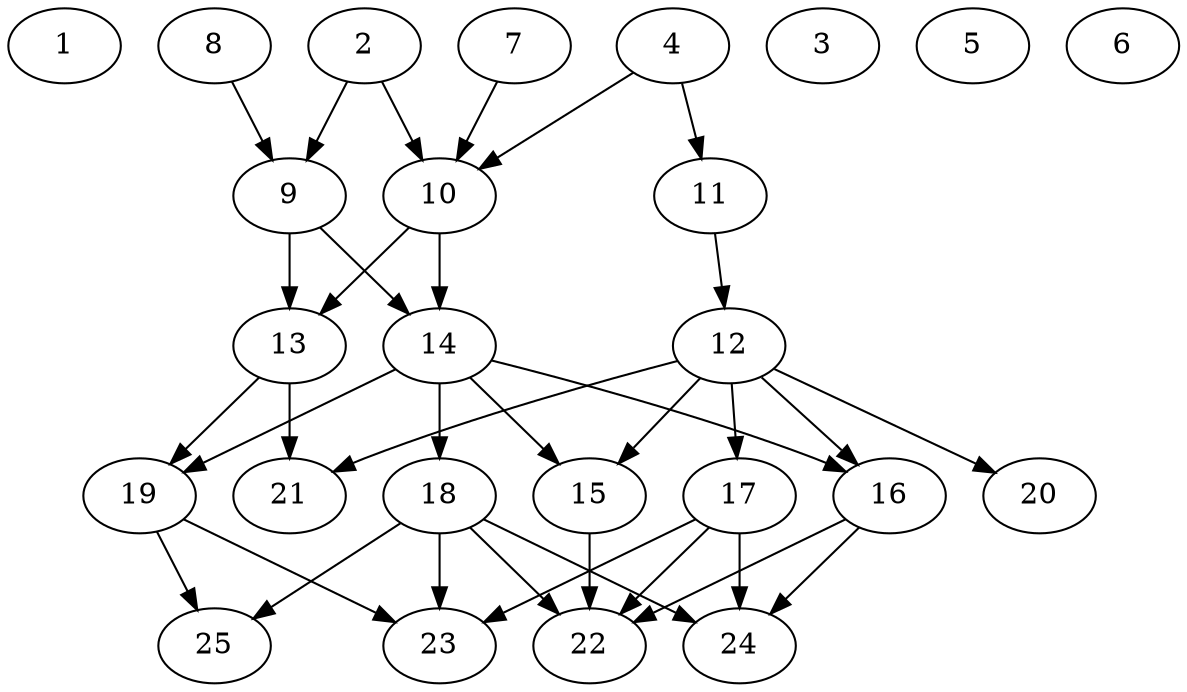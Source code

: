 // DAG automatically generated by daggen at Tue Aug  6 16:26:47 2019
// ./daggen --dot -n 25 --ccr 0.3 --fat 0.6 --regular 0.5 --density 0.5 --mindata 5242880 --maxdata 52428800 
digraph G {
  1 [size="54528000", alpha="0.16", expect_size="16358400"] 
  2 [size="81445547", alpha="0.08", expect_size="24433664"] 
  2 -> 9 [size ="24433664"]
  2 -> 10 [size ="24433664"]
  3 [size="127228587", alpha="0.14", expect_size="38168576"] 
  4 [size="98286933", alpha="0.10", expect_size="29486080"] 
  4 -> 10 [size ="29486080"]
  4 -> 11 [size ="29486080"]
  5 [size="129645227", alpha="0.20", expect_size="38893568"] 
  6 [size="56900267", alpha="0.07", expect_size="17070080"] 
  7 [size="48387413", alpha="0.04", expect_size="14516224"] 
  7 -> 10 [size ="14516224"]
  8 [size="55913813", alpha="0.06", expect_size="16774144"] 
  8 -> 9 [size ="16774144"]
  9 [size="146234027", alpha="0.04", expect_size="43870208"] 
  9 -> 13 [size ="43870208"]
  9 -> 14 [size ="43870208"]
  10 [size="159382187", alpha="0.17", expect_size="47814656"] 
  10 -> 13 [size ="47814656"]
  10 -> 14 [size ="47814656"]
  11 [size="142892373", alpha="0.07", expect_size="42867712"] 
  11 -> 12 [size ="42867712"]
  12 [size="111445333", alpha="0.20", expect_size="33433600"] 
  12 -> 15 [size ="33433600"]
  12 -> 16 [size ="33433600"]
  12 -> 17 [size ="33433600"]
  12 -> 20 [size ="33433600"]
  12 -> 21 [size ="33433600"]
  13 [size="173114027", alpha="0.18", expect_size="51934208"] 
  13 -> 19 [size ="51934208"]
  13 -> 21 [size ="51934208"]
  14 [size="128184320", alpha="0.01", expect_size="38455296"] 
  14 -> 15 [size ="38455296"]
  14 -> 16 [size ="38455296"]
  14 -> 18 [size ="38455296"]
  14 -> 19 [size ="38455296"]
  15 [size="50387627", alpha="0.06", expect_size="15116288"] 
  15 -> 22 [size ="15116288"]
  16 [size="49448960", alpha="0.06", expect_size="14834688"] 
  16 -> 22 [size ="14834688"]
  16 -> 24 [size ="14834688"]
  17 [size="103396693", alpha="0.14", expect_size="31019008"] 
  17 -> 22 [size ="31019008"]
  17 -> 23 [size ="31019008"]
  17 -> 24 [size ="31019008"]
  18 [size="132242773", alpha="0.14", expect_size="39672832"] 
  18 -> 22 [size ="39672832"]
  18 -> 23 [size ="39672832"]
  18 -> 24 [size ="39672832"]
  18 -> 25 [size ="39672832"]
  19 [size="21398187", alpha="0.08", expect_size="6419456"] 
  19 -> 23 [size ="6419456"]
  19 -> 25 [size ="6419456"]
  20 [size="53179733", alpha="0.04", expect_size="15953920"] 
  21 [size="32662187", alpha="0.05", expect_size="9798656"] 
  22 [size="87862613", alpha="0.13", expect_size="26358784"] 
  23 [size="85336747", alpha="0.16", expect_size="25601024"] 
  24 [size="69771947", alpha="0.09", expect_size="20931584"] 
  25 [size="78670507", alpha="0.16", expect_size="23601152"] 
}
